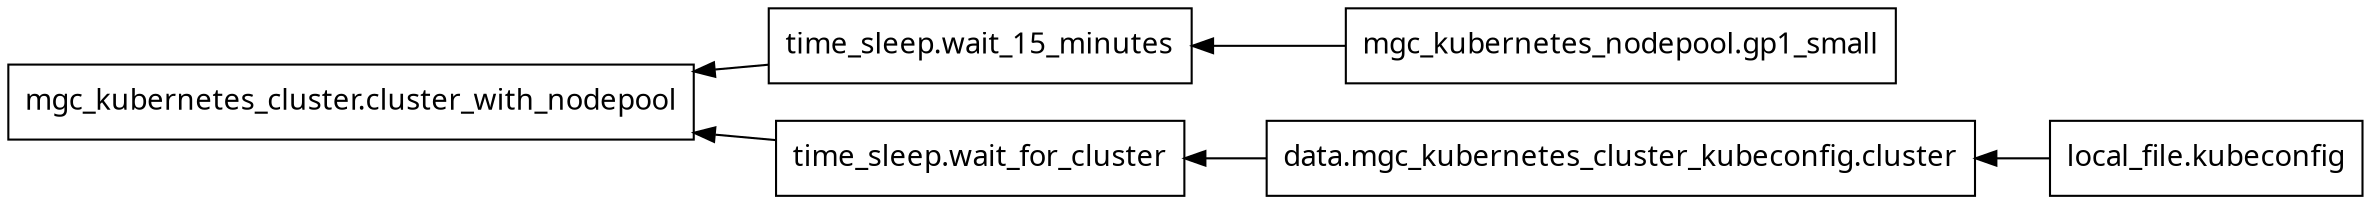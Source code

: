 digraph G {
  rankdir = "RL";
  node [shape = rect, fontname = "sans-serif"];
  "data.mgc_kubernetes_cluster_kubeconfig.cluster" [label="data.mgc_kubernetes_cluster_kubeconfig.cluster"];
  "local_file.kubeconfig" [label="local_file.kubeconfig"];
  "mgc_kubernetes_cluster.cluster_with_nodepool" [label="mgc_kubernetes_cluster.cluster_with_nodepool"];
  "mgc_kubernetes_nodepool.gp1_small" [label="mgc_kubernetes_nodepool.gp1_small"];
  "time_sleep.wait_15_minutes" [label="time_sleep.wait_15_minutes"];
  "time_sleep.wait_for_cluster" [label="time_sleep.wait_for_cluster"];
  "data.mgc_kubernetes_cluster_kubeconfig.cluster" -> "time_sleep.wait_for_cluster";
  "local_file.kubeconfig" -> "data.mgc_kubernetes_cluster_kubeconfig.cluster";
  "mgc_kubernetes_nodepool.gp1_small" -> "time_sleep.wait_15_minutes";
  "time_sleep.wait_15_minutes" -> "mgc_kubernetes_cluster.cluster_with_nodepool";
  "time_sleep.wait_for_cluster" -> "mgc_kubernetes_cluster.cluster_with_nodepool";
}
